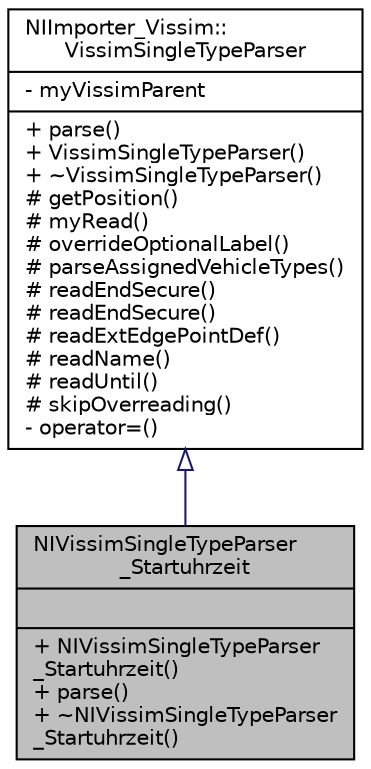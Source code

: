 digraph "NIVissimSingleTypeParser_Startuhrzeit"
{
  edge [fontname="Helvetica",fontsize="10",labelfontname="Helvetica",labelfontsize="10"];
  node [fontname="Helvetica",fontsize="10",shape=record];
  Node0 [label="{NIVissimSingleTypeParser\l_Startuhrzeit\n||+ NIVissimSingleTypeParser\l_Startuhrzeit()\l+ parse()\l+ ~NIVissimSingleTypeParser\l_Startuhrzeit()\l}",height=0.2,width=0.4,color="black", fillcolor="grey75", style="filled", fontcolor="black"];
  Node1 -> Node0 [dir="back",color="midnightblue",fontsize="10",style="solid",arrowtail="onormal",fontname="Helvetica"];
  Node1 [label="{NIImporter_Vissim::\lVissimSingleTypeParser\n|- myVissimParent\l|+ parse()\l+ VissimSingleTypeParser()\l+ ~VissimSingleTypeParser()\l# getPosition()\l# myRead()\l# overrideOptionalLabel()\l# parseAssignedVehicleTypes()\l# readEndSecure()\l# readEndSecure()\l# readExtEdgePointDef()\l# readName()\l# readUntil()\l# skipOverreading()\l- operator=()\l}",height=0.2,width=0.4,color="black", fillcolor="white", style="filled",URL="$d6/d62/class_n_i_importer___vissim_1_1_vissim_single_type_parser.html"];
}
